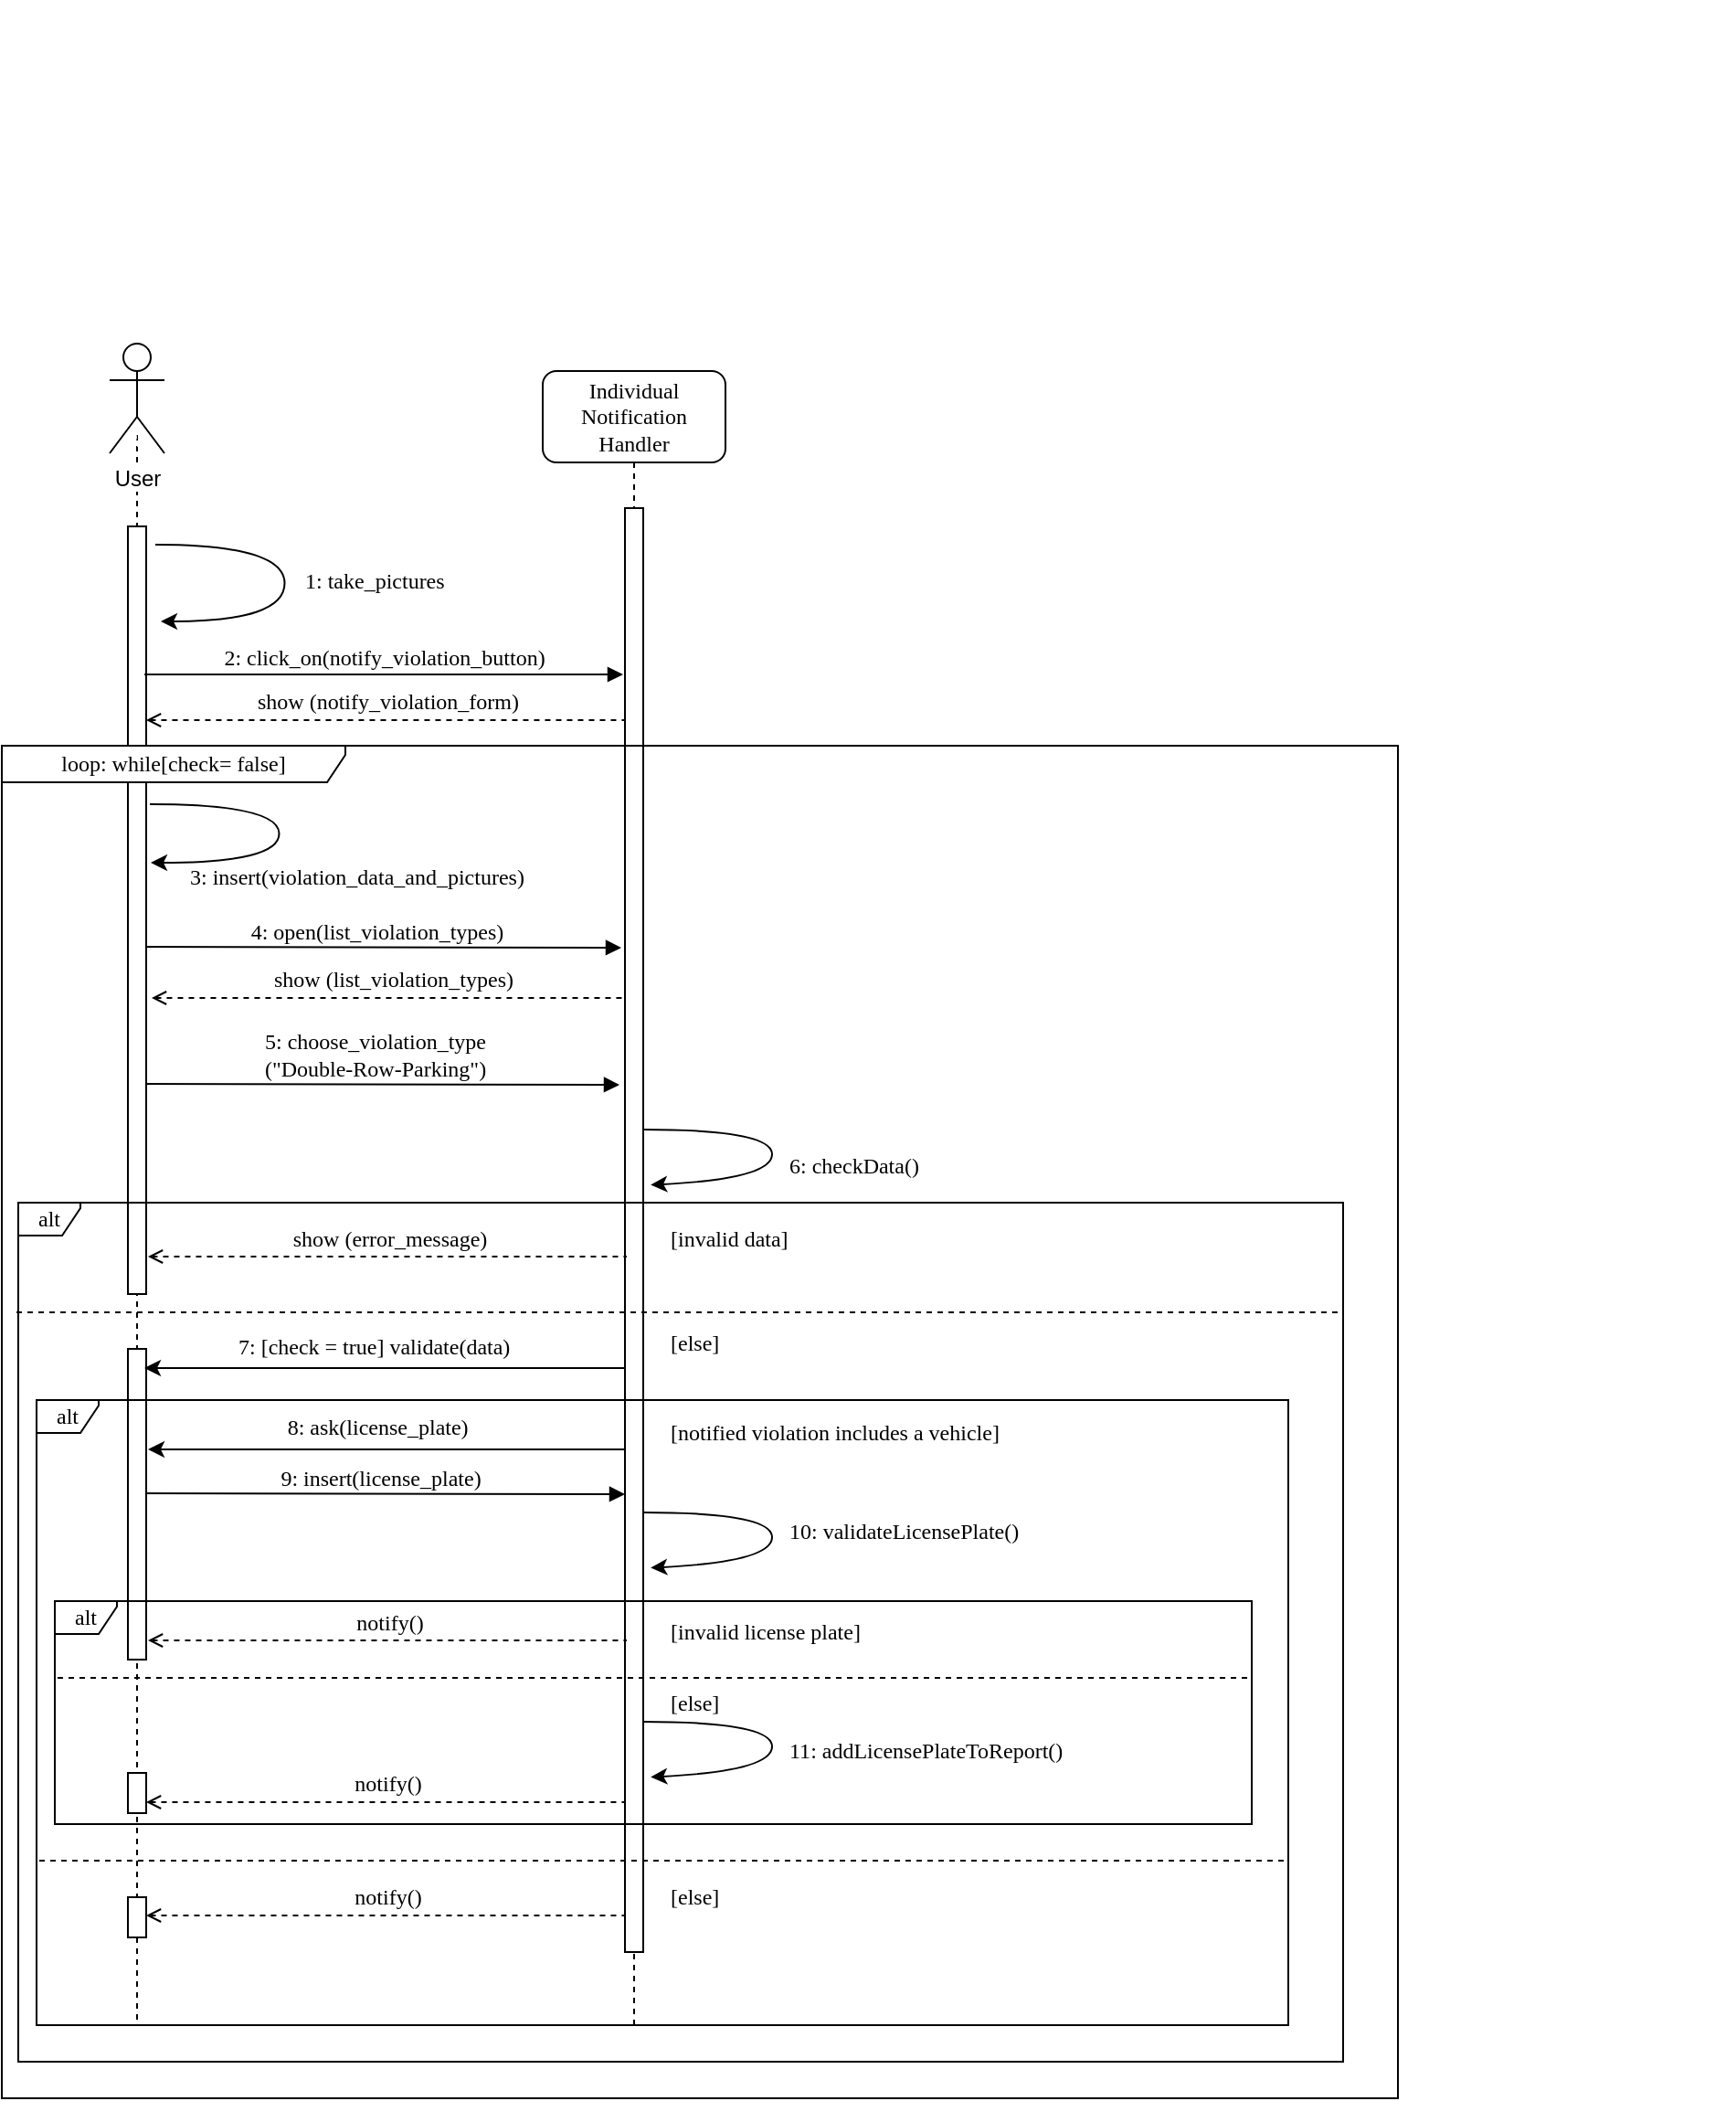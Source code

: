 <mxfile type="device" version="12.1.4" pages="1"><diagram id="13e1069c-82ec-6db2-03f1-153e76fe0fe0" name="Page-1"><mxGraphModel grid="1" shadow="0" math="0" background="#ffffff" pageHeight="850" pageWidth="1100" pageScale="1" page="1" fold="1" arrows="1" connect="1" tooltips="1" guides="1" gridSize="10" dy="1371" dx="1024"><root><mxCell id="0"/><mxCell id="1" parent="0"/><mxCell id="45o1ah1FTxN9ZP7xYf2N-86" value="5: choose_violation_type&lt;br&gt;(&quot;Double-Row-Parking&quot;)" parent="1" style="html=1;verticalAlign=bottom;endArrow=block;labelBackgroundColor=none;fontFamily=Verdana;fontSize=12;edgeStyle=elbowEdgeStyle;elbow=vertical;" edge="1"><mxGeometry as="geometry" relative="1"><mxPoint as="sourcePoint" y="545" x="146"/><mxPoint as="targetPoint" y="545.5" x="414"/></mxGeometry></mxCell><mxCell id="45o1ah1FTxN9ZP7xYf2N-73" value="4: open(list_violation_types)" parent="1" style="html=1;verticalAlign=bottom;endArrow=block;labelBackgroundColor=none;fontFamily=Verdana;fontSize=12;edgeStyle=elbowEdgeStyle;elbow=vertical;" edge="1"><mxGeometry as="geometry" relative="1"><mxPoint as="sourcePoint" y="470" x="147"/><mxPoint as="targetPoint" y="470.5" x="415"/></mxGeometry></mxCell><mxCell id="45o1ah1FTxN9ZP7xYf2N-92" value="9: insert(license_plate)" parent="1" style="html=1;verticalAlign=bottom;endArrow=block;labelBackgroundColor=none;fontFamily=Verdana;fontSize=12;edgeStyle=elbowEdgeStyle;elbow=vertical;" edge="1"><mxGeometry as="geometry" relative="1"><mxPoint as="sourcePoint" y="769" x="149"/><mxPoint as="targetPoint" y="769.5" x="417"/></mxGeometry></mxCell><mxCell id="7baba1c4bc27f4b0-8" value=":Object" parent="1" style="shape=umlLifeline;perimeter=lifelinePerimeter;whiteSpace=wrap;html=1;container=1;collapsible=0;recursiveResize=0;outlineConnect=0;rounded=1;shadow=0;comic=0;labelBackgroundColor=none;strokeColor=#000000;strokeWidth=1;fillColor=#FFFFFF;fontFamily=Verdana;fontSize=12;fontColor=#FFFFFF;align=center;size=0;" vertex="1"><mxGeometry as="geometry" y="190" x="100" height="870" width="100"/></mxCell><mxCell id="45o1ah1FTxN9ZP7xYf2N-1" value="User" parent="7baba1c4bc27f4b0-8" style="shape=umlActor;verticalLabelPosition=bottom;labelBackgroundColor=#ffffff;verticalAlign=top;html=1;outlineConnect=0;" vertex="1"><mxGeometry as="geometry" y="-50" x="35" height="60" width="30"/></mxCell><mxCell id="45o1ah1FTxN9ZP7xYf2N-111" value="" parent="7baba1c4bc27f4b0-8" style="html=1;points=[];perimeter=orthogonalPerimeter;rounded=0;shadow=0;comic=0;labelBackgroundColor=none;strokeColor=#000000;strokeWidth=1;fillColor=#FFFFFF;fontFamily=Verdana;fontSize=12;fontColor=#000000;align=center;" vertex="1"><mxGeometry as="geometry" y="800" x="45" height="22" width="10"/></mxCell><mxCell id="45o1ah1FTxN9ZP7xYf2N-64" value="" parent="7baba1c4bc27f4b0-8" style="html=1;points=[];perimeter=orthogonalPerimeter;rounded=0;shadow=0;comic=0;labelBackgroundColor=none;strokeColor=#000000;strokeWidth=1;fillColor=#FFFFFF;fontFamily=Verdana;fontSize=12;fontColor=#000000;align=center;" vertex="1"><mxGeometry as="geometry" y="500" x="45" height="170" width="10"/></mxCell><mxCell id="7baba1c4bc27f4b0-9" value="" parent="7baba1c4bc27f4b0-8" style="html=1;points=[];perimeter=orthogonalPerimeter;rounded=0;shadow=0;comic=0;labelBackgroundColor=none;strokeColor=#000000;strokeWidth=1;fillColor=#FFFFFF;fontFamily=Verdana;fontSize=12;fontColor=#000000;align=center;" vertex="1"><mxGeometry as="geometry" y="50" x="45" height="420" width="10"/></mxCell><mxCell id="w30BydyINa8_gbb5g5Oa-1" value="" parent="7baba1c4bc27f4b0-8" style="html=1;points=[];perimeter=orthogonalPerimeter;rounded=0;shadow=0;comic=0;labelBackgroundColor=none;strokeColor=#000000;strokeWidth=1;fillColor=#FFFFFF;fontFamily=Verdana;fontSize=12;fontColor=#000000;align=center;" vertex="1"><mxGeometry as="geometry" y="732" x="45" height="22" width="10"/></mxCell><mxCell id="45o1ah1FTxN9ZP7xYf2N-66" value="2: click_on(notify_violation_button)" parent="1" style="html=1;verticalAlign=bottom;endArrow=block;entryX=0;entryY=0;labelBackgroundColor=none;fontFamily=Verdana;fontSize=12;edgeStyle=elbowEdgeStyle;elbow=vertical;" edge="1"><mxGeometry as="geometry" relative="1"><mxPoint as="sourcePoint" y="321" x="154"/><mxPoint as="targetPoint" y="321" x="416"/></mxGeometry></mxCell><mxCell id="45o1ah1FTxN9ZP7xYf2N-56" value="" parent="1" style="endArrow=none;dashed=1;html=1;fontColor=#FFFFFF;startArrow=open;startFill=0;" edge="1"><mxGeometry as="geometry" relative="1" height="50" width="50"><mxPoint as="sourcePoint" y="498" x="158"/><mxPoint as="targetPoint" y="498" x="420"/><Array as="points"><mxPoint y="498" x="328"/></Array></mxGeometry></mxCell><mxCell id="45o1ah1FTxN9ZP7xYf2N-57" value="&lt;font color=&quot;#000000&quot;&gt;show (list_violation_types)&lt;/font&gt;" parent="45o1ah1FTxN9ZP7xYf2N-56" style="text;html=1;resizable=0;points=[];align=center;verticalAlign=middle;labelBackgroundColor=#ffffff;fontColor=#FFFFFF;fontFamily=Verdana;" vertex="1" connectable="0"><mxGeometry as="geometry" relative="1" y="58" x="0.45"><mxPoint as="offset" y="48" x="-58"/></mxGeometry></mxCell><mxCell id="45o1ah1FTxN9ZP7xYf2N-29" value="" parent="1" style="endArrow=classic;html=1;fontFamily=Verdana;fontColor=#FFFFFF;" edge="1"><mxGeometry as="geometry" relative="1" height="50" width="50"><mxPoint as="sourcePoint" y="745" x="419"/><mxPoint as="targetPoint" y="745" x="156"/></mxGeometry></mxCell><mxCell id="45o1ah1FTxN9ZP7xYf2N-30" value="&lt;font color=&quot;#000000&quot;&gt;8: ask(license_plate)&lt;/font&gt;t" parent="45o1ah1FTxN9ZP7xYf2N-29" style="text;html=1;resizable=0;points=[];align=center;verticalAlign=middle;labelBackgroundColor=none;fontFamily=Verdana;fontColor=#FFFFFF;" vertex="1" connectable="0"><mxGeometry as="geometry" relative="1" y="-3" x="-0.223"><mxPoint as="offset" y="-9" x="-34"/></mxGeometry></mxCell><mxCell id="7baba1c4bc27f4b0-2" value="Individual Notification Handler" parent="1" style="shape=umlLifeline;perimeter=lifelinePerimeter;whiteSpace=wrap;html=1;container=1;collapsible=0;recursiveResize=0;outlineConnect=0;rounded=1;shadow=0;comic=0;labelBackgroundColor=none;strokeColor=#000000;strokeWidth=1;fillColor=#FFFFFF;fontFamily=Verdana;fontSize=12;fontColor=#000000;align=center;size=50;" vertex="1"><mxGeometry as="geometry" y="155" x="372" height="905" width="100"/></mxCell><mxCell id="45o1ah1FTxN9ZP7xYf2N-7" value="Text" parent="1" style="text;html=1;resizable=0;points=[];autosize=1;align=left;verticalAlign=top;spacingTop=-4;fontColor=#FFFFFF;" vertex="1"><mxGeometry as="geometry" y="104" x="167" height="20" width="40"/></mxCell><mxCell id="7baba1c4bc27f4b0-10" value="" parent="1" style="html=1;points=[];perimeter=orthogonalPerimeter;rounded=0;shadow=0;comic=0;labelBackgroundColor=none;strokeColor=#000000;strokeWidth=1;fillColor=#FFFFFF;fontFamily=Verdana;fontSize=12;fontColor=#000000;align=center;" vertex="1"><mxGeometry as="geometry" y="230" x="417" height="790" width="10"/></mxCell><mxCell id="45o1ah1FTxN9ZP7xYf2N-16" value="" parent="1" style="endArrow=classic;html=1;fontColor=#FFFFFF;curved=1;" edge="1"><mxGeometry as="geometry" relative="1" height="50" width="50"><mxPoint as="sourcePoint" y="250" x="160"/><mxPoint as="targetPoint" y="292" x="163"/><Array as="points"><mxPoint y="250" x="230.5"/><mxPoint y="292" x="231"/></Array></mxGeometry></mxCell><mxCell id="45o1ah1FTxN9ZP7xYf2N-17" value="&lt;font color=&quot;#000000&quot;&gt;1&lt;/font&gt;&lt;font color=&quot;#000000&quot;&gt;: take_pictures&lt;/font&gt;" parent="1" style="text;html=1;resizable=0;points=[];autosize=1;align=left;verticalAlign=top;spacingTop=-4;fontColor=#FFFFFF;fontFamily=Verdana;" vertex="1"><mxGeometry as="geometry" y="260" x="240" height="20" width="110"/></mxCell><mxCell id="45o1ah1FTxN9ZP7xYf2N-20" value="" parent="1" style="endArrow=classic;html=1;fontColor=#FFFFFF;curved=1;entryX=1.26;entryY=0.366;entryDx=0;entryDy=0;entryPerimeter=0;" edge="1"><mxGeometry as="geometry" relative="1" height="50" width="50"><mxPoint as="sourcePoint" y="570" x="427"/><mxPoint as="targetPoint" y="600.26" x="431.1"/><Array as="points"><mxPoint y="570" x="497.5"/><mxPoint y="597" x="497.5"/></Array></mxGeometry></mxCell><mxCell id="45o1ah1FTxN9ZP7xYf2N-40" value="Text" parent="1" style="text;html=1;resizable=0;points=[];autosize=1;align=left;verticalAlign=top;spacingTop=-4;fontFamily=Verdana;fontColor=#FFFFFF;" vertex="1"><mxGeometry as="geometry" y="382" x="984" height="20" width="40"/></mxCell><mxCell id="45o1ah1FTxN9ZP7xYf2N-41" value="Text" parent="1" style="text;html=1;resizable=0;points=[];autosize=1;align=left;verticalAlign=top;spacingTop=-4;fontFamily=Verdana;fontColor=#FFFFFF;" vertex="1"><mxGeometry as="geometry" y="168" x="984" height="20" width="40"/></mxCell><mxCell id="45o1ah1FTxN9ZP7xYf2N-42" value="Text" parent="1" style="text;html=1;resizable=0;points=[];autosize=1;align=left;verticalAlign=top;spacingTop=-4;fontFamily=Verdana;fontColor=#FFFFFF;" vertex="1"><mxGeometry as="geometry" y="10" x="984" height="20" width="40"/></mxCell><mxCell id="45o1ah1FTxN9ZP7xYf2N-43" value="Text" parent="1" style="text;html=1;resizable=0;points=[];autosize=1;align=left;verticalAlign=top;spacingTop=-4;fontFamily=Verdana;fontColor=#FFFFFF;" vertex="1"><mxGeometry as="geometry" y="159" x="780" height="20" width="40"/></mxCell><mxCell id="45o1ah1FTxN9ZP7xYf2N-44" value="Text" parent="1" style="text;html=1;resizable=0;points=[];autosize=1;align=left;verticalAlign=top;spacingTop=-4;fontFamily=Verdana;fontColor=#FFFFFF;" vertex="1"><mxGeometry as="geometry" y="-48" x="778" height="20" width="40"/></mxCell><mxCell id="45o1ah1FTxN9ZP7xYf2N-45" value="Text" parent="1" style="text;html=1;resizable=0;points=[];autosize=1;align=left;verticalAlign=top;spacingTop=-4;fontFamily=Verdana;fontColor=#FFFFFF;" vertex="1"><mxGeometry as="geometry" y="67" x="778" height="20" width="40"/></mxCell><mxCell id="45o1ah1FTxN9ZP7xYf2N-54" value="" parent="1" style="endArrow=none;dashed=1;html=1;fontFamily=Verdana;fontColor=#FFFFFF;" edge="1"><mxGeometry as="geometry" relative="1" height="50" width="50"><mxPoint as="sourcePoint" y="670" x="84"/><mxPoint as="targetPoint" y="670" x="810"/></mxGeometry></mxCell><mxCell id="45o1ah1FTxN9ZP7xYf2N-55" value="&lt;font color=&quot;#000000&quot;&gt;[invalid data]&lt;/font&gt;" parent="1" style="text;html=1;resizable=0;points=[];autosize=1;align=left;verticalAlign=top;spacingTop=-4;fontFamily=Verdana;fontColor=#FFFFFF;" vertex="1"><mxGeometry as="geometry" y="620" x="440" height="20" width="100"/></mxCell><mxCell id="45o1ah1FTxN9ZP7xYf2N-58" value="&lt;font color=&quot;#000000&quot;&gt;[else]&lt;/font&gt;" parent="1" style="text;html=1;resizable=0;points=[];autosize=1;align=left;verticalAlign=top;spacingTop=-4;fontFamily=Verdana;fontColor=#FFFFFF;" vertex="1"><mxGeometry as="geometry" y="677" x="440" height="20" width="50"/></mxCell><mxCell id="45o1ah1FTxN9ZP7xYf2N-68" value="" parent="1" style="endArrow=none;dashed=1;html=1;fontColor=#FFFFFF;startArrow=open;startFill=0;" edge="1"><mxGeometry as="geometry" relative="1" height="50" width="50"><mxPoint as="sourcePoint" y="346" x="155"/><mxPoint as="targetPoint" y="346" x="417"/><Array as="points"><mxPoint y="346" x="325"/></Array></mxGeometry></mxCell><mxCell id="45o1ah1FTxN9ZP7xYf2N-69" value="&lt;font color=&quot;#000000&quot;&gt;show (notify_violation_form)&lt;/font&gt;" parent="45o1ah1FTxN9ZP7xYf2N-68" style="text;html=1;resizable=0;points=[];align=center;verticalAlign=middle;labelBackgroundColor=#ffffff;fontColor=#FFFFFF;fontFamily=Verdana;" vertex="1" connectable="0"><mxGeometry as="geometry" relative="1" y="58" x="0.45"><mxPoint as="offset" y="48" x="-58"/></mxGeometry></mxCell><mxCell id="45o1ah1FTxN9ZP7xYf2N-21" value="&lt;font color=&quot;#000000&quot;&gt;6&lt;/font&gt;&lt;font color=&quot;#000000&quot;&gt;: checkData()&lt;/font&gt;" parent="1" style="text;html=1;resizable=0;points=[];autosize=1;align=left;verticalAlign=top;spacingTop=-4;fontColor=#FFFFFF;fontFamily=Verdana;" vertex="1"><mxGeometry as="geometry" y="580" x="505" height="20" width="110"/></mxCell><mxCell id="45o1ah1FTxN9ZP7xYf2N-84" value="" parent="1" style="endArrow=classic;html=1;fontColor=#FFFFFF;curved=1;entryX=0.575;entryY=0.2;entryDx=0;entryDy=0;entryPerimeter=0;" edge="1"><mxGeometry as="geometry" relative="1" height="50" width="50"><mxPoint as="sourcePoint" y="392" x="157"/><mxPoint as="targetPoint" y="424" x="157.5"/><Array as="points"><mxPoint y="392" x="227.5"/><mxPoint y="424" x="228"/></Array></mxGeometry></mxCell><mxCell id="45o1ah1FTxN9ZP7xYf2N-85" value="&lt;font color=&quot;#000000&quot;&gt;3&lt;/font&gt;&lt;font color=&quot;#000000&quot;&gt;: insert(violation_data_and_pictures)&lt;/font&gt;" parent="1" style="text;html=1;resizable=0;points=[];autosize=1;align=left;verticalAlign=top;spacingTop=-4;fontColor=#FFFFFF;fontFamily=Verdana;" vertex="1"><mxGeometry as="geometry" y="422" x="177" height="20" width="250"/></mxCell><mxCell id="45o1ah1FTxN9ZP7xYf2N-87" value="" parent="1" style="endArrow=none;dashed=1;html=1;fontColor=#FFFFFF;startArrow=open;startFill=0;" edge="1"><mxGeometry as="geometry" relative="1" height="50" width="50"><mxPoint as="sourcePoint" y="639.5" x="156"/><mxPoint as="targetPoint" y="639.5" x="418"/><Array as="points"><mxPoint y="639.5" x="326"/></Array></mxGeometry></mxCell><mxCell id="45o1ah1FTxN9ZP7xYf2N-88" value="&lt;font color=&quot;#000000&quot;&gt;show (error_message)&lt;/font&gt;" parent="45o1ah1FTxN9ZP7xYf2N-87" style="text;html=1;resizable=0;points=[];align=center;verticalAlign=middle;labelBackgroundColor=#ffffff;fontColor=#FFFFFF;fontFamily=Verdana;" vertex="1" connectable="0"><mxGeometry as="geometry" relative="1" y="58" x="0.45"><mxPoint as="offset" y="48" x="-58"/></mxGeometry></mxCell><mxCell id="45o1ah1FTxN9ZP7xYf2N-90" value="&lt;font color=&quot;#000000&quot;&gt;[notified violation includes a vehicle]&lt;/font&gt;" parent="1" style="text;html=1;resizable=0;points=[];autosize=1;align=left;verticalAlign=top;spacingTop=-4;fontFamily=Verdana;fontColor=#FFFFFF;" vertex="1"><mxGeometry as="geometry" y="726" x="440" height="20" width="240"/></mxCell><mxCell id="45o1ah1FTxN9ZP7xYf2N-91" value="&lt;font color=&quot;#000000&quot;&gt;[else]&lt;/font&gt;" parent="1" style="text;html=1;resizable=0;points=[];autosize=1;align=left;verticalAlign=top;spacingTop=-4;fontFamily=Verdana;fontColor=#FFFFFF;" vertex="1"><mxGeometry as="geometry" y="874" x="440" height="20" width="50"/></mxCell><mxCell id="45o1ah1FTxN9ZP7xYf2N-93" value="" parent="1" style="endArrow=classic;html=1;fontColor=#FFFFFF;curved=1;entryX=1.26;entryY=0.366;entryDx=0;entryDy=0;entryPerimeter=0;" edge="1"><mxGeometry as="geometry" relative="1" height="50" width="50"><mxPoint as="sourcePoint" y="779.5" x="427"/><mxPoint as="targetPoint" y="809.76" x="431.1"/><Array as="points"><mxPoint y="779.5" x="497.5"/><mxPoint y="806.5" x="497.5"/></Array></mxGeometry></mxCell><mxCell id="45o1ah1FTxN9ZP7xYf2N-94" value="&lt;font color=&quot;#000000&quot;&gt;10&lt;/font&gt;&lt;font color=&quot;#000000&quot;&gt;: validateLicensePlate()&lt;/font&gt;" parent="1" style="text;html=1;resizable=0;points=[];autosize=1;align=left;verticalAlign=top;spacingTop=-4;fontColor=#FFFFFF;fontFamily=Verdana;" vertex="1"><mxGeometry as="geometry" y="780" x="505" height="20" width="170"/></mxCell><mxCell id="45o1ah1FTxN9ZP7xYf2N-97" value="" parent="1" style="endArrow=none;dashed=1;html=1;fontFamily=Verdana;fontColor=#FFFFFF;" edge="1"><mxGeometry as="geometry" relative="1" height="50" width="50"><mxPoint as="sourcePoint" y="970" x="96.5"/><mxPoint as="targetPoint" y="970" x="778.5"/></mxGeometry></mxCell><mxCell id="45o1ah1FTxN9ZP7xYf2N-98" value="" parent="1" style="endArrow=none;dashed=1;html=1;fontColor=#FFFFFF;startArrow=open;startFill=0;" edge="1"><mxGeometry as="geometry" relative="1" height="50" width="50"><mxPoint as="sourcePoint" y="1000" x="155"/><mxPoint as="targetPoint" y="1000" x="417"/><Array as="points"><mxPoint y="1000" x="325"/></Array></mxGeometry></mxCell><mxCell id="45o1ah1FTxN9ZP7xYf2N-99" value="&lt;font color=&quot;#000000&quot;&gt;notify()&lt;/font&gt;" parent="45o1ah1FTxN9ZP7xYf2N-98" style="text;html=1;resizable=0;points=[];align=center;verticalAlign=middle;labelBackgroundColor=#ffffff;fontColor=#FFFFFF;fontFamily=Verdana;" vertex="1" connectable="0"><mxGeometry as="geometry" relative="1" y="58" x="0.45"><mxPoint as="offset" y="48" x="-58"/></mxGeometry></mxCell><mxCell id="45o1ah1FTxN9ZP7xYf2N-101" value="" parent="1" style="endArrow=classic;html=1;fontFamily=Verdana;fontColor=#FFFFFF;" edge="1"><mxGeometry as="geometry" relative="1" height="50" width="50"><mxPoint as="sourcePoint" y="700.5" x="417"/><mxPoint as="targetPoint" y="700.5" x="154"/></mxGeometry></mxCell><mxCell id="45o1ah1FTxN9ZP7xYf2N-102" value="&lt;font color=&quot;#000000&quot;&gt;7: [check = true] validate(data)&lt;/font&gt;t" parent="45o1ah1FTxN9ZP7xYf2N-101" style="text;html=1;resizable=0;points=[];align=center;verticalAlign=middle;labelBackgroundColor=none;fontFamily=Verdana;fontColor=#FFFFFF;" vertex="1" connectable="0"><mxGeometry as="geometry" relative="1" y="-3" x="-0.223"><mxPoint as="offset" y="-9" x="-34"/></mxGeometry></mxCell><mxCell id="45o1ah1FTxN9ZP7xYf2N-104" value="&lt;font color=&quot;#000000&quot;&gt;[invalid license plate]&lt;/font&gt;" parent="1" style="text;html=1;resizable=0;points=[];autosize=1;align=left;verticalAlign=top;spacingTop=-4;fontFamily=Verdana;fontColor=#FFFFFF;" vertex="1"><mxGeometry as="geometry" y="835" x="440" height="20" width="140"/></mxCell><mxCell id="45o1ah1FTxN9ZP7xYf2N-105" value="&lt;font color=&quot;#000000&quot;&gt;[else]&lt;/font&gt;" parent="1" style="text;html=1;resizable=0;points=[];autosize=1;align=left;verticalAlign=top;spacingTop=-4;fontFamily=Verdana;fontColor=#FFFFFF;" vertex="1"><mxGeometry as="geometry" y="980" x="440" height="20" width="50"/></mxCell><mxCell id="45o1ah1FTxN9ZP7xYf2N-106" value="" parent="1" style="endArrow=none;dashed=1;html=1;fontFamily=Verdana;fontColor=#FFFFFF;" edge="1"><mxGeometry as="geometry" relative="1" height="50" width="50"><mxPoint as="sourcePoint" y="870" x="106.5"/><mxPoint as="targetPoint" y="870" x="760"/></mxGeometry></mxCell><mxCell id="45o1ah1FTxN9ZP7xYf2N-107" value="" parent="1" style="endArrow=none;dashed=1;html=1;fontColor=#FFFFFF;startArrow=open;startFill=0;" edge="1"><mxGeometry as="geometry" relative="1" height="50" width="50"><mxPoint as="sourcePoint" y="849.5" x="156"/><mxPoint as="targetPoint" y="849.5" x="418"/><Array as="points"><mxPoint y="849.5" x="326"/></Array></mxGeometry></mxCell><mxCell id="45o1ah1FTxN9ZP7xYf2N-108" value="&lt;font color=&quot;#000000&quot;&gt;notify()&lt;/font&gt;" parent="45o1ah1FTxN9ZP7xYf2N-107" style="text;html=1;resizable=0;points=[];align=center;verticalAlign=middle;labelBackgroundColor=#ffffff;fontColor=#FFFFFF;fontFamily=Verdana;" vertex="1" connectable="0"><mxGeometry as="geometry" relative="1" y="58" x="0.45"><mxPoint as="offset" y="48" x="-58"/></mxGeometry></mxCell><mxCell id="rFoge53ZN_5x7HsYw7WK-1" value="" parent="1" style="endArrow=none;dashed=1;html=1;fontColor=#FFFFFF;startArrow=open;startFill=0;" edge="1"><mxGeometry as="geometry" relative="1" height="50" width="50"><mxPoint as="sourcePoint" y="938" x="155"/><mxPoint as="targetPoint" y="938" x="417"/><Array as="points"><mxPoint y="938" x="325"/></Array></mxGeometry></mxCell><mxCell id="rFoge53ZN_5x7HsYw7WK-2" value="&lt;font color=&quot;#000000&quot;&gt;notify()&lt;/font&gt;" parent="rFoge53ZN_5x7HsYw7WK-1" style="text;html=1;resizable=0;points=[];align=center;verticalAlign=middle;labelBackgroundColor=#ffffff;fontColor=#FFFFFF;fontFamily=Verdana;" vertex="1" connectable="0"><mxGeometry as="geometry" relative="1" y="58" x="0.45"><mxPoint as="offset" y="48" x="-58"/></mxGeometry></mxCell><mxCell id="rFoge53ZN_5x7HsYw7WK-7" value="" parent="1" style="endArrow=classic;html=1;fontColor=#FFFFFF;curved=1;entryX=1.26;entryY=0.366;entryDx=0;entryDy=0;entryPerimeter=0;" edge="1"><mxGeometry as="geometry" relative="1" height="50" width="50"><mxPoint as="sourcePoint" y="894" x="427"/><mxPoint as="targetPoint" y="924.26" x="431.1"/><Array as="points"><mxPoint y="894" x="497.5"/><mxPoint y="921" x="497.5"/></Array></mxGeometry></mxCell><mxCell id="rFoge53ZN_5x7HsYw7WK-8" value="&lt;font color=&quot;#000000&quot;&gt;11&lt;/font&gt;&lt;font color=&quot;#000000&quot;&gt;: addLicensePlateToReport()&lt;/font&gt;" parent="1" style="text;html=1;resizable=0;points=[];autosize=1;align=left;verticalAlign=top;spacingTop=-4;fontColor=#FFFFFF;fontFamily=Verdana;" vertex="1"><mxGeometry as="geometry" y="900" x="505" height="20" width="200"/></mxCell><mxCell id="45o1ah1FTxN9ZP7xYf2N-103" value="&lt;font color=&quot;#000000&quot;&gt;alt&lt;/font&gt;" parent="1" style="shape=umlFrame;whiteSpace=wrap;html=1;labelBackgroundColor=none;fontFamily=Verdana;fontColor=#FFFFFF;width=34;height=18;" vertex="1"><mxGeometry as="geometry" y="828" x="105" height="122" width="655"/></mxCell><mxCell id="45o1ah1FTxN9ZP7xYf2N-89" value="&lt;font color=&quot;#000000&quot;&gt;alt&lt;/font&gt;" parent="1" style="shape=umlFrame;whiteSpace=wrap;html=1;labelBackgroundColor=none;fontFamily=Verdana;fontColor=#FFFFFF;width=34;height=18;" vertex="1"><mxGeometry as="geometry" y="718" x="95" height="342" width="685"/></mxCell><mxCell id="45o1ah1FTxN9ZP7xYf2N-52" value="&lt;font color=&quot;#000000&quot;&gt;alt&lt;/font&gt;" parent="1" style="shape=umlFrame;whiteSpace=wrap;html=1;labelBackgroundColor=none;fontFamily=Verdana;fontColor=#FFFFFF;width=34;height=18;" vertex="1"><mxGeometry as="geometry" y="610" x="85" height="470" width="725"/></mxCell><mxCell id="45o1ah1FTxN9ZP7xYf2N-48" value="&lt;font color=&quot;#000000&quot;&gt;loop: while[check= false]&lt;/font&gt;" parent="1" style="shape=umlFrame;whiteSpace=wrap;html=1;labelBackgroundColor=none;fontFamily=Verdana;fontColor=#FFFFFF;width=188;height=20;" vertex="1"><mxGeometry as="geometry" y="360" x="76" height="740" width="764"/></mxCell></root></mxGraphModel></diagram></mxfile>